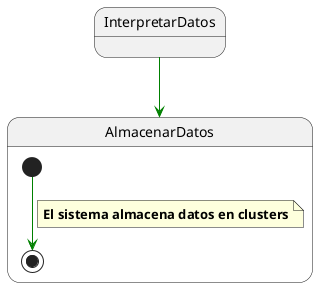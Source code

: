 @startuml AlmacenarDatos


State AlmacenarDatos{ 

  [*] -[#green]-> [*]

  note on link 
    <b>El sistema almacena datos en clusters</b>
  end note

} 

InterpretarDatos-[#green]-> AlmacenarDatos


@enduml